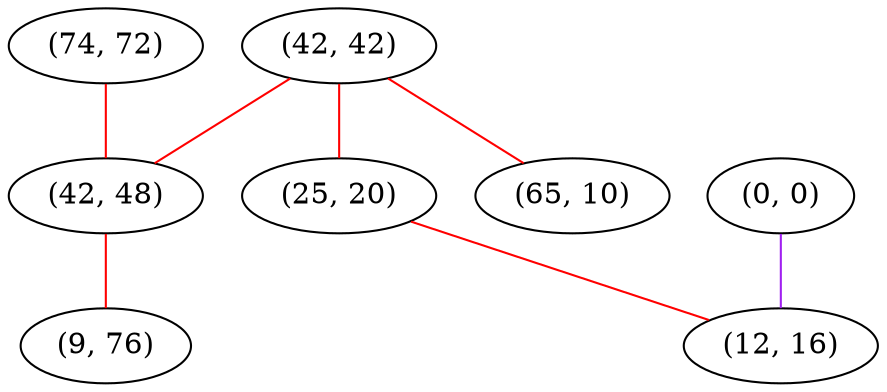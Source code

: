 graph "" {
"(74, 72)";
"(0, 0)";
"(42, 42)";
"(42, 48)";
"(25, 20)";
"(12, 16)";
"(65, 10)";
"(9, 76)";
"(74, 72)" -- "(42, 48)"  [color=red, key=0, weight=1];
"(0, 0)" -- "(12, 16)"  [color=purple, key=0, weight=4];
"(42, 42)" -- "(65, 10)"  [color=red, key=0, weight=1];
"(42, 42)" -- "(42, 48)"  [color=red, key=0, weight=1];
"(42, 42)" -- "(25, 20)"  [color=red, key=0, weight=1];
"(42, 48)" -- "(9, 76)"  [color=red, key=0, weight=1];
"(25, 20)" -- "(12, 16)"  [color=red, key=0, weight=1];
}
